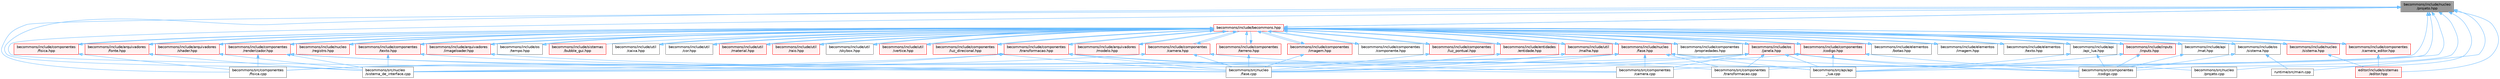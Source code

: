 digraph "becommons/include/nucleo/projeto.hpp"
{
 // LATEX_PDF_SIZE
  bgcolor="transparent";
  edge [fontname=Helvetica,fontsize=10,labelfontname=Helvetica,labelfontsize=10];
  node [fontname=Helvetica,fontsize=10,shape=box,height=0.2,width=0.4];
  Node1 [id="Node000001",label="becommons/include/nucleo\l/projeto.hpp",height=0.2,width=0.4,color="gray40", fillcolor="grey60", style="filled", fontcolor="black",tooltip="Gerencia configurações do projeto."];
  Node1 -> Node2 [id="edge1_Node000001_Node000002",dir="back",color="steelblue1",style="solid",tooltip=" "];
  Node2 [id="Node000002",label="becommons/include/becommons.hpp",height=0.2,width=0.4,color="red", fillcolor="#FFF0F0", style="filled",URL="$becommons_8hpp.html",tooltip=" "];
  Node2 -> Node3 [id="edge2_Node000002_Node000003",dir="back",color="steelblue1",style="solid",tooltip=" "];
  Node3 [id="Node000003",label="becommons/include/api\l/api_lua.hpp",height=0.2,width=0.4,color="grey40", fillcolor="white", style="filled",URL="$api__lua_8hpp.html",tooltip="Gerencia a configuração do luabridge para api lua."];
  Node3 -> Node2 [id="edge3_Node000003_Node000002",dir="back",color="steelblue1",style="solid",tooltip=" "];
  Node3 -> Node4 [id="edge4_Node000003_Node000004",dir="back",color="steelblue1",style="solid",tooltip=" "];
  Node4 [id="Node000004",label="becommons/src/api/api\l_lua.cpp",height=0.2,width=0.4,color="grey40", fillcolor="white", style="filled",URL="$api__lua_8cpp.html",tooltip=" "];
  Node3 -> Node5 [id="edge5_Node000003_Node000005",dir="back",color="steelblue1",style="solid",tooltip=" "];
  Node5 [id="Node000005",label="becommons/src/componentes\l/codigo.cpp",height=0.2,width=0.4,color="grey40", fillcolor="white", style="filled",URL="$codigo_8cpp.html",tooltip=" "];
  Node2 -> Node6 [id="edge6_Node000002_Node000006",dir="back",color="steelblue1",style="solid",tooltip=" "];
  Node6 [id="Node000006",label="becommons/include/api\l/mat.hpp",height=0.2,width=0.4,color="grey40", fillcolor="white", style="filled",URL="$mat_8hpp.html",tooltip="Gerencia funçoes matemáticas."];
  Node6 -> Node2 [id="edge7_Node000006_Node000002",dir="back",color="steelblue1",style="solid",tooltip=" "];
  Node6 -> Node5 [id="edge8_Node000006_Node000005",dir="back",color="steelblue1",style="solid",tooltip=" "];
  Node2 -> Node7 [id="edge9_Node000002_Node000007",dir="back",color="steelblue1",style="solid",tooltip=" "];
  Node7 [id="Node000007",label="becommons/include/arquivadores\l/fonte.hpp",height=0.2,width=0.4,color="red", fillcolor="#FFF0F0", style="filled",URL="$fonte_8hpp.html",tooltip="Define estruturas básicas para renderização de textos."];
  Node7 -> Node2 [id="edge10_Node000007_Node000002",dir="back",color="steelblue1",style="solid",tooltip=" "];
  Node7 -> Node9 [id="edge11_Node000007_Node000009",dir="back",color="steelblue1",style="solid",tooltip=" "];
  Node9 [id="Node000009",label="becommons/src/nucleo\l/sistema_de_interface.cpp",height=0.2,width=0.4,color="grey40", fillcolor="white", style="filled",URL="$sistema__de__interface_8cpp.html",tooltip=" "];
  Node2 -> Node11 [id="edge12_Node000002_Node000011",dir="back",color="steelblue1",style="solid",tooltip=" "];
  Node11 [id="Node000011",label="becommons/include/arquivadores\l/imageloader.hpp",height=0.2,width=0.4,color="red", fillcolor="#FFF0F0", style="filled",URL="$imageloader_8hpp.html",tooltip="Gerencia as imagems/texturas carregadas na engine."];
  Node11 -> Node2 [id="edge13_Node000011_Node000002",dir="back",color="steelblue1",style="solid",tooltip=" "];
  Node11 -> Node15 [id="edge14_Node000011_Node000015",dir="back",color="steelblue1",style="solid",tooltip=" "];
  Node15 [id="Node000015",label="becommons/src/nucleo\l/fase.cpp",height=0.2,width=0.4,color="grey40", fillcolor="white", style="filled",URL="$fase_8cpp.html",tooltip=" "];
  Node2 -> Node16 [id="edge15_Node000002_Node000016",dir="back",color="steelblue1",style="solid",tooltip=" "];
  Node16 [id="Node000016",label="becommons/include/arquivadores\l/modelo.hpp",height=0.2,width=0.4,color="red", fillcolor="#FFF0F0", style="filled",URL="$modelo_8hpp.html",tooltip="Carrega um modelo usando a biblioteca assimp com base em um diretório."];
  Node16 -> Node2 [id="edge16_Node000016_Node000002",dir="back",color="steelblue1",style="solid",tooltip=" "];
  Node2 -> Node17 [id="edge17_Node000002_Node000017",dir="back",color="steelblue1",style="solid",tooltip=" "];
  Node17 [id="Node000017",label="becommons/include/arquivadores\l/shader.hpp",height=0.2,width=0.4,color="red", fillcolor="#FFF0F0", style="filled",URL="$shader_8hpp.html",tooltip="Gerencia os shaders GLSL."];
  Node17 -> Node2 [id="edge18_Node000017_Node000002",dir="back",color="steelblue1",style="solid",tooltip=" "];
  Node17 -> Node9 [id="edge19_Node000017_Node000009",dir="back",color="steelblue1",style="solid",tooltip=" "];
  Node2 -> Node23 [id="edge20_Node000002_Node000023",dir="back",color="steelblue1",style="solid",tooltip=" "];
  Node23 [id="Node000023",label="becommons/include/componentes\l/camera.hpp",height=0.2,width=0.4,color="red", fillcolor="#FFF0F0", style="filled",URL="$camera_8hpp.html",tooltip="Estrutura básica de câmera."];
  Node23 -> Node2 [id="edge21_Node000023_Node000002",dir="back",color="steelblue1",style="solid",tooltip=" "];
  Node23 -> Node25 [id="edge22_Node000023_Node000025",dir="back",color="steelblue1",style="solid",tooltip=" "];
  Node25 [id="Node000025",label="becommons/src/componentes\l/camera.cpp",height=0.2,width=0.4,color="grey40", fillcolor="white", style="filled",URL="$camera_8cpp.html",tooltip=" "];
  Node23 -> Node15 [id="edge23_Node000023_Node000015",dir="back",color="steelblue1",style="solid",tooltip=" "];
  Node23 -> Node9 [id="edge24_Node000023_Node000009",dir="back",color="steelblue1",style="solid",tooltip=" "];
  Node2 -> Node26 [id="edge25_Node000002_Node000026",dir="back",color="steelblue1",style="solid",tooltip=" "];
  Node26 [id="Node000026",label="becommons/include/componentes\l/camera_editor.hpp",height=0.2,width=0.4,color="red", fillcolor="#FFF0F0", style="filled",URL="$camera__editor_8hpp.html",tooltip=" "];
  Node26 -> Node2 [id="edge26_Node000026_Node000002",dir="back",color="steelblue1",style="solid",tooltip=" "];
  Node26 -> Node28 [id="edge27_Node000026_Node000028",dir="back",color="steelblue1",style="solid",tooltip=" "];
  Node28 [id="Node000028",label="editor/include/sistemas\l/editor.hpp",height=0.2,width=0.4,color="red", fillcolor="#FFF0F0", style="filled",URL="$sistemas_2editor_8hpp.html",tooltip="Gerencia a configuração do luabridge para api lua."];
  Node2 -> Node31 [id="edge28_Node000002_Node000031",dir="back",color="steelblue1",style="solid",tooltip=" "];
  Node31 [id="Node000031",label="becommons/include/componentes\l/codigo.hpp",height=0.2,width=0.4,color="red", fillcolor="#FFF0F0", style="filled",URL="$codigo_8hpp.html",tooltip="Componente de código para entidades ECS."];
  Node31 -> Node2 [id="edge29_Node000031_Node000002",dir="back",color="steelblue1",style="solid",tooltip=" "];
  Node31 -> Node4 [id="edge30_Node000031_Node000004",dir="back",color="steelblue1",style="solid",tooltip=" "];
  Node31 -> Node5 [id="edge31_Node000031_Node000005",dir="back",color="steelblue1",style="solid",tooltip=" "];
  Node31 -> Node15 [id="edge32_Node000031_Node000015",dir="back",color="steelblue1",style="solid",tooltip=" "];
  Node2 -> Node33 [id="edge33_Node000002_Node000033",dir="back",color="steelblue1",style="solid",tooltip=" "];
  Node33 [id="Node000033",label="becommons/include/componentes\l/componente.hpp",height=0.2,width=0.4,color="grey40", fillcolor="white", style="filled",URL="$componente_8hpp.html",tooltip="Estrutura base para componetes."];
  Node33 -> Node2 [id="edge34_Node000033_Node000002",dir="back",color="steelblue1",style="solid",tooltip=" "];
  Node2 -> Node34 [id="edge35_Node000002_Node000034",dir="back",color="steelblue1",style="solid",tooltip=" "];
  Node34 [id="Node000034",label="becommons/include/componentes\l/fisica.hpp",height=0.2,width=0.4,color="red", fillcolor="#FFF0F0", style="filled",URL="$fisica_8hpp.html",tooltip="Componente de física para entidades ECS."];
  Node34 -> Node2 [id="edge36_Node000034_Node000002",dir="back",color="steelblue1",style="solid",tooltip=" "];
  Node34 -> Node35 [id="edge37_Node000034_Node000035",dir="back",color="steelblue1",style="solid",tooltip=" "];
  Node35 [id="Node000035",label="becommons/src/componentes\l/fisica.cpp",height=0.2,width=0.4,color="grey40", fillcolor="white", style="filled",URL="$fisica_8cpp.html",tooltip=" "];
  Node2 -> Node37 [id="edge38_Node000002_Node000037",dir="back",color="steelblue1",style="solid",tooltip=" "];
  Node37 [id="Node000037",label="becommons/include/componentes\l/imagem.hpp",height=0.2,width=0.4,color="red", fillcolor="#FFF0F0", style="filled",URL="$componentes_2imagem_8hpp.html",tooltip=" "];
  Node37 -> Node2 [id="edge39_Node000037_Node000002",dir="back",color="steelblue1",style="solid",tooltip=" "];
  Node37 -> Node15 [id="edge40_Node000037_Node000015",dir="back",color="steelblue1",style="solid",tooltip=" "];
  Node2 -> Node38 [id="edge41_Node000002_Node000038",dir="back",color="steelblue1",style="solid",tooltip=" "];
  Node38 [id="Node000038",label="becommons/include/componentes\l/luz_direcional.hpp",height=0.2,width=0.4,color="red", fillcolor="#FFF0F0", style="filled",URL="$luz__direcional_8hpp.html",tooltip=" "];
  Node38 -> Node2 [id="edge42_Node000038_Node000002",dir="back",color="steelblue1",style="solid",tooltip=" "];
  Node38 -> Node15 [id="edge43_Node000038_Node000015",dir="back",color="steelblue1",style="solid",tooltip=" "];
  Node2 -> Node39 [id="edge44_Node000002_Node000039",dir="back",color="steelblue1",style="solid",tooltip=" "];
  Node39 [id="Node000039",label="becommons/include/componentes\l/luz_pontual.hpp",height=0.2,width=0.4,color="red", fillcolor="#FFF0F0", style="filled",URL="$luz__pontual_8hpp.html",tooltip=" "];
  Node39 -> Node2 [id="edge45_Node000039_Node000002",dir="back",color="steelblue1",style="solid",tooltip=" "];
  Node39 -> Node15 [id="edge46_Node000039_Node000015",dir="back",color="steelblue1",style="solid",tooltip=" "];
  Node2 -> Node40 [id="edge47_Node000002_Node000040",dir="back",color="steelblue1",style="solid",tooltip=" "];
  Node40 [id="Node000040",label="becommons/include/componentes\l/propriedades.hpp",height=0.2,width=0.4,color="grey40", fillcolor="white", style="filled",URL="$propriedades_8hpp.html",tooltip=" "];
  Node40 -> Node2 [id="edge48_Node000040_Node000002",dir="back",color="steelblue1",style="solid",tooltip=" "];
  Node2 -> Node41 [id="edge49_Node000002_Node000041",dir="back",color="steelblue1",style="solid",tooltip=" "];
  Node41 [id="Node000041",label="becommons/include/componentes\l/renderizador.hpp",height=0.2,width=0.4,color="red", fillcolor="#FFF0F0", style="filled",URL="$renderizador_8hpp.html",tooltip=" "];
  Node41 -> Node2 [id="edge50_Node000041_Node000002",dir="back",color="steelblue1",style="solid",tooltip=" "];
  Node41 -> Node4 [id="edge51_Node000041_Node000004",dir="back",color="steelblue1",style="solid",tooltip=" "];
  Node41 -> Node35 [id="edge52_Node000041_Node000035",dir="back",color="steelblue1",style="solid",tooltip=" "];
  Node41 -> Node15 [id="edge53_Node000041_Node000015",dir="back",color="steelblue1",style="solid",tooltip=" "];
  Node41 -> Node9 [id="edge54_Node000041_Node000009",dir="back",color="steelblue1",style="solid",tooltip=" "];
  Node2 -> Node42 [id="edge55_Node000002_Node000042",dir="back",color="steelblue1",style="solid",tooltip=" "];
  Node42 [id="Node000042",label="becommons/include/componentes\l/terreno.hpp",height=0.2,width=0.4,color="red", fillcolor="#FFF0F0", style="filled",URL="$terreno_8hpp.html",tooltip=" "];
  Node42 -> Node2 [id="edge56_Node000042_Node000002",dir="back",color="steelblue1",style="solid",tooltip=" "];
  Node42 -> Node15 [id="edge57_Node000042_Node000015",dir="back",color="steelblue1",style="solid",tooltip=" "];
  Node2 -> Node43 [id="edge58_Node000002_Node000043",dir="back",color="steelblue1",style="solid",tooltip=" "];
  Node43 [id="Node000043",label="becommons/include/componentes\l/texto.hpp",height=0.2,width=0.4,color="red", fillcolor="#FFF0F0", style="filled",URL="$componentes_2texto_8hpp.html",tooltip=" "];
  Node43 -> Node2 [id="edge59_Node000043_Node000002",dir="back",color="steelblue1",style="solid",tooltip=" "];
  Node43 -> Node15 [id="edge60_Node000043_Node000015",dir="back",color="steelblue1",style="solid",tooltip=" "];
  Node43 -> Node9 [id="edge61_Node000043_Node000009",dir="back",color="steelblue1",style="solid",tooltip=" "];
  Node2 -> Node44 [id="edge62_Node000002_Node000044",dir="back",color="steelblue1",style="solid",tooltip=" "];
  Node44 [id="Node000044",label="becommons/include/componentes\l/transformacao.hpp",height=0.2,width=0.4,color="red", fillcolor="#FFF0F0", style="filled",URL="$transformacao_8hpp.html",tooltip="Calcula a mtriz de modelo para um objeto 3d qualquer."];
  Node44 -> Node2 [id="edge63_Node000044_Node000002",dir="back",color="steelblue1",style="solid",tooltip=" "];
  Node44 -> Node25 [id="edge64_Node000044_Node000025",dir="back",color="steelblue1",style="solid",tooltip=" "];
  Node44 -> Node35 [id="edge65_Node000044_Node000035",dir="back",color="steelblue1",style="solid",tooltip=" "];
  Node44 -> Node45 [id="edge66_Node000044_Node000045",dir="back",color="steelblue1",style="solid",tooltip=" "];
  Node45 [id="Node000045",label="becommons/src/componentes\l/transformacao.cpp",height=0.2,width=0.4,color="grey40", fillcolor="white", style="filled",URL="$transformacao_8cpp.html",tooltip=" "];
  Node44 -> Node15 [id="edge67_Node000044_Node000015",dir="back",color="steelblue1",style="solid",tooltip=" "];
  Node44 -> Node9 [id="edge68_Node000044_Node000009",dir="back",color="steelblue1",style="solid",tooltip=" "];
  Node2 -> Node46 [id="edge69_Node000002_Node000046",dir="back",color="steelblue1",style="solid",tooltip=" "];
  Node46 [id="Node000046",label="becommons/include/elementos\l/botao.hpp",height=0.2,width=0.4,color="grey40", fillcolor="white", style="filled",URL="$botao_8hpp.html",tooltip=" "];
  Node46 -> Node2 [id="edge70_Node000046_Node000002",dir="back",color="steelblue1",style="solid",tooltip=" "];
  Node2 -> Node47 [id="edge71_Node000002_Node000047",dir="back",color="steelblue1",style="solid",tooltip=" "];
  Node47 [id="Node000047",label="becommons/include/elementos\l/imagem.hpp",height=0.2,width=0.4,color="grey40", fillcolor="white", style="filled",URL="$elementos_2imagem_8hpp.html",tooltip="Gerencia a configuração do luabridge para api lua."];
  Node47 -> Node2 [id="edge72_Node000047_Node000002",dir="back",color="steelblue1",style="solid",tooltip=" "];
  Node2 -> Node48 [id="edge73_Node000002_Node000048",dir="back",color="steelblue1",style="solid",tooltip=" "];
  Node48 [id="Node000048",label="becommons/include/elementos\l/texto.hpp",height=0.2,width=0.4,color="grey40", fillcolor="white", style="filled",URL="$elementos_2texto_8hpp.html",tooltip=" "];
  Node48 -> Node2 [id="edge74_Node000048_Node000002",dir="back",color="steelblue1",style="solid",tooltip=" "];
  Node2 -> Node49 [id="edge75_Node000002_Node000049",dir="back",color="steelblue1",style="solid",tooltip=" "];
  Node49 [id="Node000049",label="becommons/include/entidades\l/entidade.hpp",height=0.2,width=0.4,color="red", fillcolor="#FFF0F0", style="filled",URL="$entidade_8hpp.html",tooltip="Inclusoes e defini��es relacionadas � entidade."];
  Node49 -> Node2 [id="edge76_Node000049_Node000002",dir="back",color="steelblue1",style="solid",tooltip=" "];
  Node49 -> Node15 [id="edge77_Node000049_Node000015",dir="back",color="steelblue1",style="solid",tooltip=" "];
  Node2 -> Node50 [id="edge78_Node000002_Node000050",dir="back",color="steelblue1",style="solid",tooltip=" "];
  Node50 [id="Node000050",label="becommons/include/inputs\l/inputs.hpp",height=0.2,width=0.4,color="red", fillcolor="#FFF0F0", style="filled",URL="$inputs_8hpp.html",tooltip=" "];
  Node50 -> Node2 [id="edge79_Node000050_Node000002",dir="back",color="steelblue1",style="solid",tooltip=" "];
  Node50 -> Node4 [id="edge80_Node000050_Node000004",dir="back",color="steelblue1",style="solid",tooltip=" "];
  Node50 -> Node5 [id="edge81_Node000050_Node000005",dir="back",color="steelblue1",style="solid",tooltip=" "];
  Node2 -> Node52 [id="edge82_Node000002_Node000052",dir="back",color="steelblue1",style="solid",tooltip=" "];
  Node52 [id="Node000052",label="becommons/include/nucleo\l/fase.hpp",height=0.2,width=0.4,color="red", fillcolor="#FFF0F0", style="filled",URL="$fase_8hpp.html",tooltip="Gerencia sistemas numa fase."];
  Node52 -> Node2 [id="edge83_Node000052_Node000002",dir="back",color="steelblue1",style="solid",tooltip=" "];
  Node52 -> Node4 [id="edge84_Node000052_Node000004",dir="back",color="steelblue1",style="solid",tooltip=" "];
  Node52 -> Node25 [id="edge85_Node000052_Node000025",dir="back",color="steelblue1",style="solid",tooltip=" "];
  Node52 -> Node5 [id="edge86_Node000052_Node000005",dir="back",color="steelblue1",style="solid",tooltip=" "];
  Node52 -> Node35 [id="edge87_Node000052_Node000035",dir="back",color="steelblue1",style="solid",tooltip=" "];
  Node52 -> Node45 [id="edge88_Node000052_Node000045",dir="back",color="steelblue1",style="solid",tooltip=" "];
  Node52 -> Node15 [id="edge89_Node000052_Node000015",dir="back",color="steelblue1",style="solid",tooltip=" "];
  Node52 -> Node9 [id="edge90_Node000052_Node000009",dir="back",color="steelblue1",style="solid",tooltip=" "];
  Node2 -> Node1 [id="edge91_Node000002_Node000001",dir="back",color="steelblue1",style="solid",tooltip=" "];
  Node2 -> Node54 [id="edge92_Node000002_Node000054",dir="back",color="steelblue1",style="solid",tooltip=" "];
  Node54 [id="Node000054",label="becommons/include/nucleo\l/registro.hpp",height=0.2,width=0.4,color="red", fillcolor="#FFF0F0", style="filled",URL="$registro_8hpp.html",tooltip="Inclusoes e definições relacionadas à registro."];
  Node54 -> Node2 [id="edge93_Node000054_Node000002",dir="back",color="steelblue1",style="solid",tooltip=" "];
  Node2 -> Node55 [id="edge94_Node000002_Node000055",dir="back",color="steelblue1",style="solid",tooltip=" "];
  Node55 [id="Node000055",label="becommons/include/nucleo\l/sistema.hpp",height=0.2,width=0.4,color="red", fillcolor="#FFF0F0", style="filled",URL="$nucleo_2sistema_8hpp.html",tooltip=" "];
  Node55 -> Node2 [id="edge95_Node000055_Node000002",dir="back",color="steelblue1",style="solid",tooltip=" "];
  Node55 -> Node28 [id="edge96_Node000055_Node000028",dir="back",color="steelblue1",style="solid",tooltip=" "];
  Node2 -> Node58 [id="edge97_Node000002_Node000058",dir="back",color="steelblue1",style="solid",tooltip=" "];
  Node58 [id="Node000058",label="becommons/include/os\l/janela.hpp",height=0.2,width=0.4,color="red", fillcolor="#FFF0F0", style="filled",URL="$janela_8hpp.html",tooltip="Inicia e gerencia janela glfw."];
  Node58 -> Node2 [id="edge98_Node000058_Node000002",dir="back",color="steelblue1",style="solid",tooltip=" "];
  Node58 -> Node4 [id="edge99_Node000058_Node000004",dir="back",color="steelblue1",style="solid",tooltip=" "];
  Node58 -> Node25 [id="edge100_Node000058_Node000025",dir="back",color="steelblue1",style="solid",tooltip=" "];
  Node58 -> Node5 [id="edge101_Node000058_Node000005",dir="back",color="steelblue1",style="solid",tooltip=" "];
  Node58 -> Node45 [id="edge102_Node000058_Node000045",dir="back",color="steelblue1",style="solid",tooltip=" "];
  Node58 -> Node15 [id="edge103_Node000058_Node000015",dir="back",color="steelblue1",style="solid",tooltip=" "];
  Node58 -> Node19 [id="edge104_Node000058_Node000019",dir="back",color="steelblue1",style="solid",tooltip=" "];
  Node19 [id="Node000019",label="becommons/src/nucleo\l/projeto.cpp",height=0.2,width=0.4,color="grey40", fillcolor="white", style="filled",URL="$projeto_8cpp.html",tooltip=" "];
  Node58 -> Node9 [id="edge105_Node000058_Node000009",dir="back",color="steelblue1",style="solid",tooltip=" "];
  Node2 -> Node60 [id="edge106_Node000002_Node000060",dir="back",color="steelblue1",style="solid",tooltip=" "];
  Node60 [id="Node000060",label="becommons/include/os\l/sistema.hpp",height=0.2,width=0.4,color="grey40", fillcolor="white", style="filled",URL="$os_2sistema_8hpp.html",tooltip="funçoes do sistema"];
  Node60 -> Node2 [id="edge107_Node000060_Node000002",dir="back",color="steelblue1",style="solid",tooltip=" "];
  Node60 -> Node5 [id="edge108_Node000060_Node000005",dir="back",color="steelblue1",style="solid",tooltip=" "];
  Node60 -> Node61 [id="edge109_Node000060_Node000061",dir="back",color="steelblue1",style="solid",tooltip=" "];
  Node61 [id="Node000061",label="runtime/src/main.cpp",height=0.2,width=0.4,color="grey40", fillcolor="white", style="filled",URL="$runtime_2src_2main_8cpp.html",tooltip=" "];
  Node2 -> Node62 [id="edge110_Node000002_Node000062",dir="back",color="steelblue1",style="solid",tooltip=" "];
  Node62 [id="Node000062",label="becommons/include/os\l/tempo.hpp",height=0.2,width=0.4,color="grey40", fillcolor="white", style="filled",URL="$tempo_8hpp.html",tooltip="Inicia e gerencia o tempo."];
  Node62 -> Node2 [id="edge111_Node000062_Node000002",dir="back",color="steelblue1",style="solid",tooltip=" "];
  Node2 -> Node63 [id="edge112_Node000002_Node000063",dir="back",color="steelblue1",style="solid",tooltip=" "];
  Node63 [id="Node000063",label="becommons/include/sistemas\l/bubble_gui.hpp",height=0.2,width=0.4,color="red", fillcolor="#FFF0F0", style="filled",URL="$bubble__gui_8hpp.html",tooltip=" "];
  Node2 -> Node64 [id="edge113_Node000002_Node000064",dir="back",color="steelblue1",style="solid",tooltip=" "];
  Node64 [id="Node000064",label="becommons/include/util\l/caixa.hpp",height=0.2,width=0.4,color="grey40", fillcolor="white", style="filled",URL="$caixa_8hpp.html",tooltip=" "];
  Node64 -> Node2 [id="edge114_Node000064_Node000002",dir="back",color="steelblue1",style="solid",tooltip=" "];
  Node2 -> Node65 [id="edge115_Node000002_Node000065",dir="back",color="steelblue1",style="solid",tooltip=" "];
  Node65 [id="Node000065",label="becommons/include/util\l/cor.hpp",height=0.2,width=0.4,color="grey40", fillcolor="white", style="filled",URL="$cor_8hpp.html",tooltip=" "];
  Node65 -> Node2 [id="edge116_Node000065_Node000002",dir="back",color="steelblue1",style="solid",tooltip=" "];
  Node2 -> Node66 [id="edge117_Node000002_Node000066",dir="back",color="steelblue1",style="solid",tooltip=" "];
  Node66 [id="Node000066",label="becommons/include/util\l/malha.hpp",height=0.2,width=0.4,color="red", fillcolor="#FFF0F0", style="filled",URL="$malha_8hpp.html",tooltip=" "];
  Node66 -> Node2 [id="edge118_Node000066_Node000002",dir="back",color="steelblue1",style="solid",tooltip=" "];
  Node66 -> Node15 [id="edge119_Node000066_Node000015",dir="back",color="steelblue1",style="solid",tooltip=" "];
  Node2 -> Node68 [id="edge120_Node000002_Node000068",dir="back",color="steelblue1",style="solid",tooltip=" "];
  Node68 [id="Node000068",label="becommons/include/util\l/material.hpp",height=0.2,width=0.4,color="red", fillcolor="#FFF0F0", style="filled",URL="$material_8hpp.html",tooltip=" "];
  Node68 -> Node2 [id="edge121_Node000068_Node000002",dir="back",color="steelblue1",style="solid",tooltip=" "];
  Node2 -> Node69 [id="edge122_Node000002_Node000069",dir="back",color="steelblue1",style="solid",tooltip=" "];
  Node69 [id="Node000069",label="becommons/include/util\l/raio.hpp",height=0.2,width=0.4,color="red", fillcolor="#FFF0F0", style="filled",URL="$raio_8hpp.html",tooltip=" "];
  Node69 -> Node2 [id="edge123_Node000069_Node000002",dir="back",color="steelblue1",style="solid",tooltip=" "];
  Node2 -> Node70 [id="edge124_Node000002_Node000070",dir="back",color="steelblue1",style="solid",tooltip=" "];
  Node70 [id="Node000070",label="becommons/include/util\l/skybox.hpp",height=0.2,width=0.4,color="grey40", fillcolor="white", style="filled",URL="$skybox_8hpp.html",tooltip=" "];
  Node70 -> Node2 [id="edge125_Node000070_Node000002",dir="back",color="steelblue1",style="solid",tooltip=" "];
  Node2 -> Node71 [id="edge126_Node000002_Node000071",dir="back",color="steelblue1",style="solid",tooltip=" "];
  Node71 [id="Node000071",label="becommons/include/util\l/vertice.hpp",height=0.2,width=0.4,color="red", fillcolor="#FFF0F0", style="filled",URL="$vertice_8hpp.html",tooltip=" "];
  Node71 -> Node2 [id="edge127_Node000071_Node000002",dir="back",color="steelblue1",style="solid",tooltip=" "];
  Node1 -> Node4 [id="edge128_Node000001_Node000004",dir="back",color="steelblue1",style="solid",tooltip=" "];
  Node1 -> Node25 [id="edge129_Node000001_Node000025",dir="back",color="steelblue1",style="solid",tooltip=" "];
  Node1 -> Node5 [id="edge130_Node000001_Node000005",dir="back",color="steelblue1",style="solid",tooltip=" "];
  Node1 -> Node35 [id="edge131_Node000001_Node000035",dir="back",color="steelblue1",style="solid",tooltip=" "];
  Node1 -> Node45 [id="edge132_Node000001_Node000045",dir="back",color="steelblue1",style="solid",tooltip=" "];
  Node1 -> Node15 [id="edge133_Node000001_Node000015",dir="back",color="steelblue1",style="solid",tooltip=" "];
  Node1 -> Node19 [id="edge134_Node000001_Node000019",dir="back",color="steelblue1",style="solid",tooltip=" "];
  Node1 -> Node9 [id="edge135_Node000001_Node000009",dir="back",color="steelblue1",style="solid",tooltip=" "];
  Node1 -> Node28 [id="edge136_Node000001_Node000028",dir="back",color="steelblue1",style="solid",tooltip=" "];
  Node1 -> Node61 [id="edge137_Node000001_Node000061",dir="back",color="steelblue1",style="solid",tooltip=" "];
}
